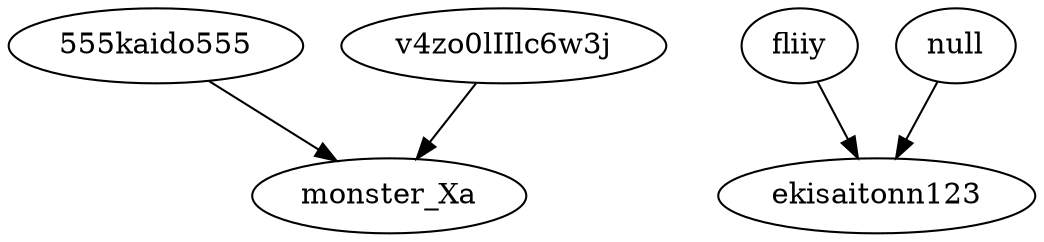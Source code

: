 strict digraph {
"555kaido555" -> "monster_Xa"
"v4zo0lIIlc6w3j" -> "monster_Xa"
"fliiy" -> "ekisaitonn123"
"null" -> "ekisaitonn123"
}